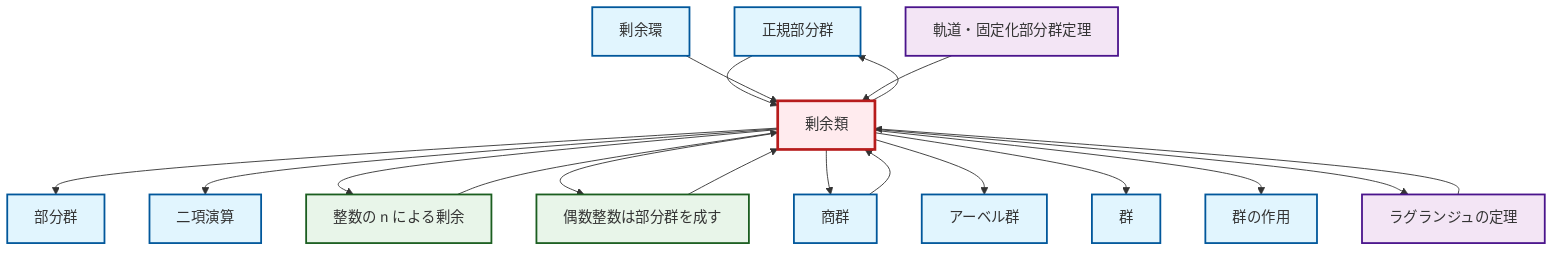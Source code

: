 graph TD
    classDef definition fill:#e1f5fe,stroke:#01579b,stroke-width:2px
    classDef theorem fill:#f3e5f5,stroke:#4a148c,stroke-width:2px
    classDef axiom fill:#fff3e0,stroke:#e65100,stroke-width:2px
    classDef example fill:#e8f5e9,stroke:#1b5e20,stroke-width:2px
    classDef current fill:#ffebee,stroke:#b71c1c,stroke-width:3px
    def-normal-subgroup["正規部分群"]:::definition
    def-group["群"]:::definition
    thm-lagrange["ラグランジュの定理"]:::theorem
    def-binary-operation["二項演算"]:::definition
    def-quotient-ring["剰余環"]:::definition
    def-subgroup["部分群"]:::definition
    ex-even-integers-subgroup["偶数整数は部分群を成す"]:::example
    def-abelian-group["アーベル群"]:::definition
    ex-quotient-integers-mod-n["整数の n による剰余"]:::example
    def-coset["剰余類"]:::definition
    def-quotient-group["商群"]:::definition
    thm-orbit-stabilizer["軌道・固定化部分群定理"]:::theorem
    def-group-action["群の作用"]:::definition
    thm-lagrange --> def-coset
    def-coset --> def-subgroup
    ex-even-integers-subgroup --> def-coset
    def-normal-subgroup --> def-coset
    def-coset --> def-binary-operation
    def-coset --> def-normal-subgroup
    def-coset --> ex-quotient-integers-mod-n
    def-coset --> ex-even-integers-subgroup
    def-quotient-ring --> def-coset
    def-coset --> def-quotient-group
    def-coset --> def-abelian-group
    thm-orbit-stabilizer --> def-coset
    def-coset --> def-group
    ex-quotient-integers-mod-n --> def-coset
    def-quotient-group --> def-coset
    def-coset --> def-group-action
    def-coset --> thm-lagrange
    class def-coset current